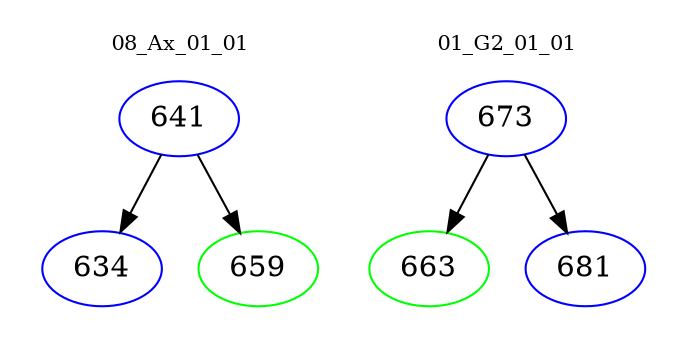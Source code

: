 digraph{
subgraph cluster_0 {
color = white
label = "08_Ax_01_01";
fontsize=10;
T0_641 [label="641", color="blue"]
T0_641 -> T0_634 [color="black"]
T0_634 [label="634", color="blue"]
T0_641 -> T0_659 [color="black"]
T0_659 [label="659", color="green"]
}
subgraph cluster_1 {
color = white
label = "01_G2_01_01";
fontsize=10;
T1_673 [label="673", color="blue"]
T1_673 -> T1_663 [color="black"]
T1_663 [label="663", color="green"]
T1_673 -> T1_681 [color="black"]
T1_681 [label="681", color="blue"]
}
}
